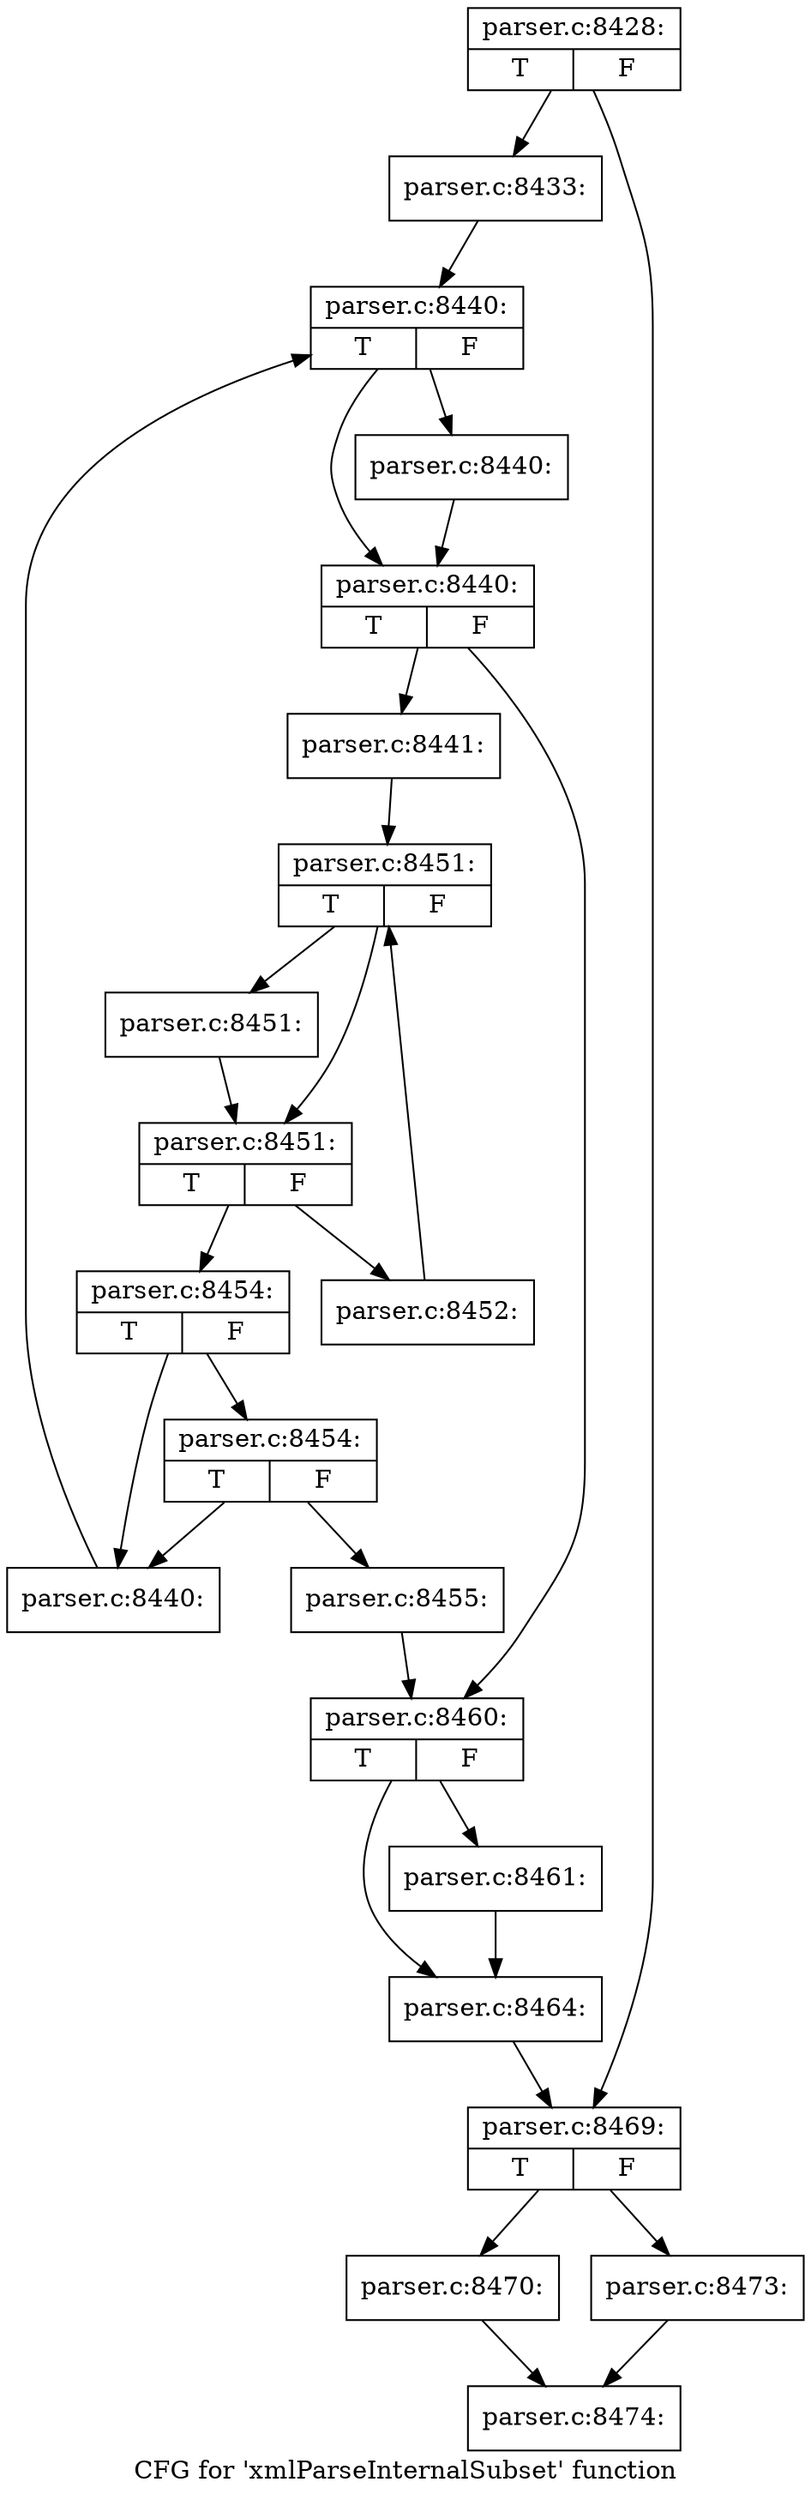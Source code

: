 digraph "CFG for 'xmlParseInternalSubset' function" {
	label="CFG for 'xmlParseInternalSubset' function";

	Node0x62aa760 [shape=record,label="{parser.c:8428:|{<s0>T|<s1>F}}"];
	Node0x62aa760 -> Node0x62ab0a0;
	Node0x62aa760 -> Node0x62a3270;
	Node0x62ab0a0 [shape=record,label="{parser.c:8433:}"];
	Node0x62ab0a0 -> Node0x62ab660;
	Node0x62ab660 [shape=record,label="{parser.c:8440:|{<s0>T|<s1>F}}"];
	Node0x62ab660 -> Node0x62ab950;
	Node0x62ab660 -> Node0x62ab900;
	Node0x62ab950 [shape=record,label="{parser.c:8440:}"];
	Node0x62ab950 -> Node0x62ab900;
	Node0x62ab900 [shape=record,label="{parser.c:8440:|{<s0>T|<s1>F}}"];
	Node0x62ab900 -> Node0x62ac1a0;
	Node0x62ab900 -> Node0x62ab880;
	Node0x62ac1a0 [shape=record,label="{parser.c:8441:}"];
	Node0x62ac1a0 -> Node0x62ad300;
	Node0x62ad300 [shape=record,label="{parser.c:8451:|{<s0>T|<s1>F}}"];
	Node0x62ad300 -> Node0x62ad5f0;
	Node0x62ad300 -> Node0x62ad5a0;
	Node0x62ad5f0 [shape=record,label="{parser.c:8451:}"];
	Node0x62ad5f0 -> Node0x62ad5a0;
	Node0x62ad5a0 [shape=record,label="{parser.c:8451:|{<s0>T|<s1>F}}"];
	Node0x62ad5a0 -> Node0x62ade40;
	Node0x62ad5a0 -> Node0x62ad520;
	Node0x62ade40 [shape=record,label="{parser.c:8452:}"];
	Node0x62ade40 -> Node0x62ad300;
	Node0x62ad520 [shape=record,label="{parser.c:8454:|{<s0>T|<s1>F}}"];
	Node0x62ad520 -> Node0x62ae1b0;
	Node0x62ad520 -> Node0x62ae160;
	Node0x62ae1b0 [shape=record,label="{parser.c:8454:|{<s0>T|<s1>F}}"];
	Node0x62ae1b0 -> Node0x62ae110;
	Node0x62ae1b0 -> Node0x62ae160;
	Node0x62ae110 [shape=record,label="{parser.c:8455:}"];
	Node0x62ae110 -> Node0x62ab880;
	Node0x62ae160 [shape=record,label="{parser.c:8440:}"];
	Node0x62ae160 -> Node0x62ab660;
	Node0x62ab880 [shape=record,label="{parser.c:8460:|{<s0>T|<s1>F}}"];
	Node0x62ab880 -> Node0x62af250;
	Node0x62ab880 -> Node0x62af2a0;
	Node0x62af250 [shape=record,label="{parser.c:8461:}"];
	Node0x62af250 -> Node0x62af2a0;
	Node0x62af2a0 [shape=record,label="{parser.c:8464:}"];
	Node0x62af2a0 -> Node0x62a3270;
	Node0x62a3270 [shape=record,label="{parser.c:8469:|{<s0>T|<s1>F}}"];
	Node0x62a3270 -> Node0x62afce0;
	Node0x62a3270 -> Node0x62afd30;
	Node0x62afce0 [shape=record,label="{parser.c:8470:}"];
	Node0x62afce0 -> Node0x62ab210;
	Node0x62afd30 [shape=record,label="{parser.c:8473:}"];
	Node0x62afd30 -> Node0x62ab210;
	Node0x62ab210 [shape=record,label="{parser.c:8474:}"];
}
